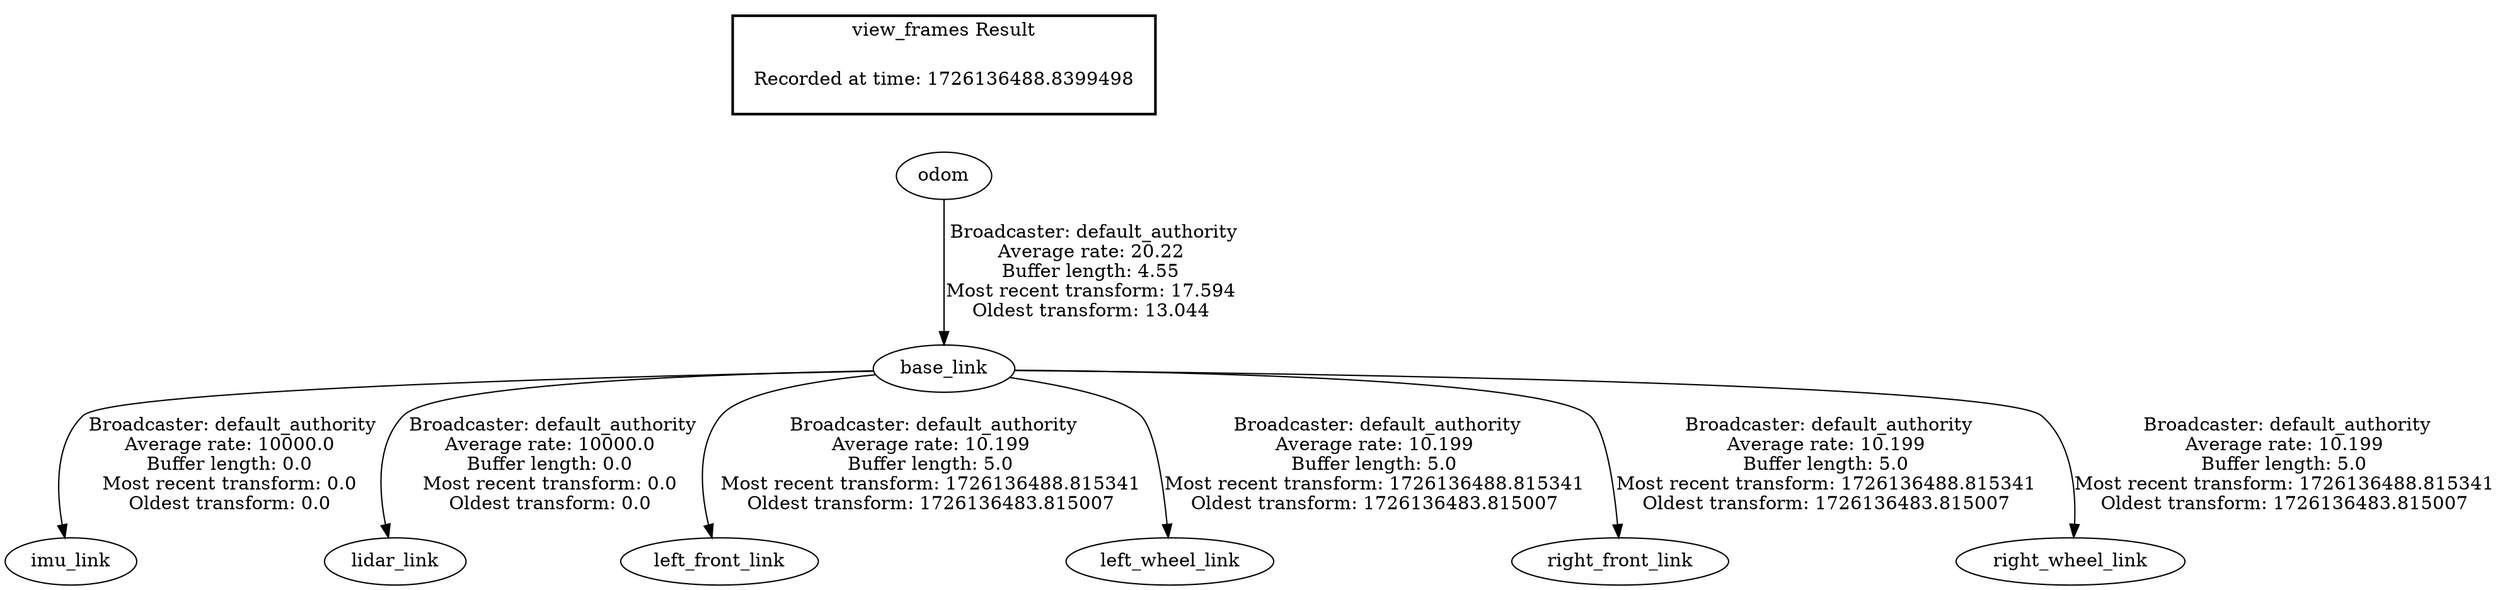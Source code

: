 digraph G {
"odom" -> "base_link"[label=" Broadcaster: default_authority\nAverage rate: 20.22\nBuffer length: 4.55\nMost recent transform: 17.594\nOldest transform: 13.044\n"];
"base_link" -> "imu_link"[label=" Broadcaster: default_authority\nAverage rate: 10000.0\nBuffer length: 0.0\nMost recent transform: 0.0\nOldest transform: 0.0\n"];
"base_link" -> "lidar_link"[label=" Broadcaster: default_authority\nAverage rate: 10000.0\nBuffer length: 0.0\nMost recent transform: 0.0\nOldest transform: 0.0\n"];
"base_link" -> "left_front_link"[label=" Broadcaster: default_authority\nAverage rate: 10.199\nBuffer length: 5.0\nMost recent transform: 1726136488.815341\nOldest transform: 1726136483.815007\n"];
"base_link" -> "left_wheel_link"[label=" Broadcaster: default_authority\nAverage rate: 10.199\nBuffer length: 5.0\nMost recent transform: 1726136488.815341\nOldest transform: 1726136483.815007\n"];
"base_link" -> "right_front_link"[label=" Broadcaster: default_authority\nAverage rate: 10.199\nBuffer length: 5.0\nMost recent transform: 1726136488.815341\nOldest transform: 1726136483.815007\n"];
"base_link" -> "right_wheel_link"[label=" Broadcaster: default_authority\nAverage rate: 10.199\nBuffer length: 5.0\nMost recent transform: 1726136488.815341\nOldest transform: 1726136483.815007\n"];
edge [style=invis];
 subgraph cluster_legend { style=bold; color=black; label ="view_frames Result";
"Recorded at time: 1726136488.8399498"[ shape=plaintext ] ;
}->"odom";
}